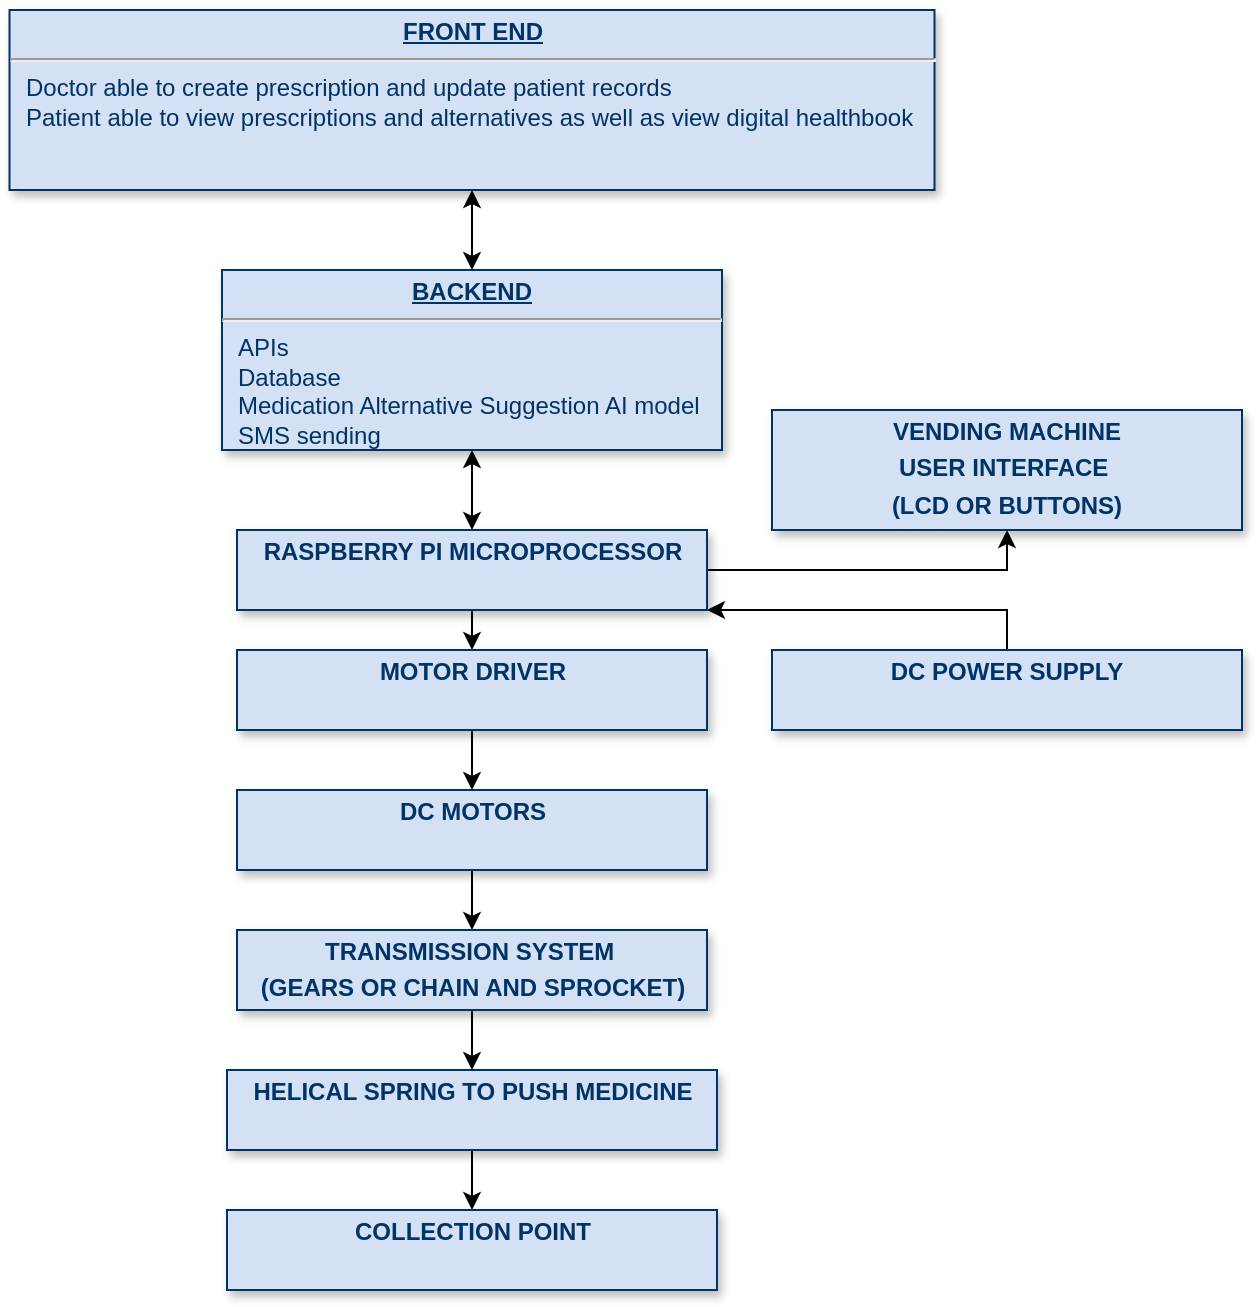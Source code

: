 <mxfile version="24.2.3" type="device">
  <diagram name="Page-1" id="efa7a0a1-bf9b-a30e-e6df-94a7791c09e9">
    <mxGraphModel dx="969" dy="530" grid="1" gridSize="10" guides="1" tooltips="1" connect="1" arrows="1" fold="1" page="1" pageScale="1" pageWidth="826" pageHeight="1169" background="none" math="0" shadow="0">
      <root>
        <mxCell id="0" />
        <mxCell id="1" parent="0" />
        <mxCell id="25" value="&lt;p style=&quot;margin: 0px; margin-top: 4px; text-align: center; text-decoration: underline;&quot;&gt;&lt;b&gt;BACKEND&lt;/b&gt;&lt;/p&gt;&lt;hr&gt;&lt;p style=&quot;margin: 0px; margin-left: 8px;&quot;&gt;APIs&lt;/p&gt;&lt;p style=&quot;margin: 0px; margin-left: 8px;&quot;&gt;Database&lt;/p&gt;&lt;p style=&quot;margin: 0px; margin-left: 8px;&quot;&gt;Medication Alternative Suggestion AI model&lt;/p&gt;&lt;p style=&quot;margin: 0px; margin-left: 8px;&quot;&gt;SMS sending&lt;/p&gt;&lt;p style=&quot;margin: 0px; margin-left: 8px;&quot;&gt;&lt;br&gt;&lt;/p&gt;" style="verticalAlign=top;align=left;overflow=fill;fontSize=12;fontFamily=Helvetica;html=1;strokeColor=#003366;shadow=1;fillColor=#D4E1F5;fontColor=#003366" parent="1" vertex="1">
          <mxGeometry x="305" y="630" width="250" height="90" as="geometry" />
        </mxCell>
        <mxCell id="2jEdtlAb8kNoGngFzu_8-121" style="edgeStyle=orthogonalEdgeStyle;rounded=0;orthogonalLoop=1;jettySize=auto;html=1;exitX=0.5;exitY=1;exitDx=0;exitDy=0;entryX=0.5;entryY=0;entryDx=0;entryDy=0;" edge="1" parent="1" source="2jEdtlAb8kNoGngFzu_8-117" target="2jEdtlAb8kNoGngFzu_8-120">
          <mxGeometry relative="1" as="geometry">
            <mxPoint x="424.571" y="490" as="targetPoint" />
          </mxGeometry>
        </mxCell>
        <mxCell id="2jEdtlAb8kNoGngFzu_8-128" style="edgeStyle=orthogonalEdgeStyle;rounded=0;orthogonalLoop=1;jettySize=auto;html=1;exitX=1;exitY=0.5;exitDx=0;exitDy=0;entryX=0.5;entryY=1;entryDx=0;entryDy=0;" edge="1" parent="1" source="2jEdtlAb8kNoGngFzu_8-117" target="2jEdtlAb8kNoGngFzu_8-127">
          <mxGeometry relative="1" as="geometry" />
        </mxCell>
        <mxCell id="2jEdtlAb8kNoGngFzu_8-152" style="edgeStyle=orthogonalEdgeStyle;rounded=0;orthogonalLoop=1;jettySize=auto;html=1;exitX=0.5;exitY=0;exitDx=0;exitDy=0;entryX=1;entryY=1;entryDx=0;entryDy=0;" edge="1" parent="1" source="2jEdtlAb8kNoGngFzu_8-143" target="2jEdtlAb8kNoGngFzu_8-117">
          <mxGeometry relative="1" as="geometry">
            <Array as="points">
              <mxPoint x="698" y="800" />
            </Array>
          </mxGeometry>
        </mxCell>
        <mxCell id="2jEdtlAb8kNoGngFzu_8-117" value="&lt;p style=&quot;margin: 4px 0px 0px; text-align: center;&quot;&gt;&lt;b&gt;RASPBERRY PI MICROPROCESSOR&lt;/b&gt;&lt;/p&gt;" style="verticalAlign=top;align=left;overflow=fill;fontSize=12;fontFamily=Helvetica;html=1;strokeColor=#003366;shadow=1;fillColor=#D4E1F5;fontColor=#003366" vertex="1" parent="1">
          <mxGeometry x="312.5" y="760" width="235" height="40" as="geometry" />
        </mxCell>
        <mxCell id="2jEdtlAb8kNoGngFzu_8-126" style="edgeStyle=orthogonalEdgeStyle;rounded=0;orthogonalLoop=1;jettySize=auto;html=1;exitX=0.5;exitY=1;exitDx=0;exitDy=0;entryX=0.5;entryY=0;entryDx=0;entryDy=0;" edge="1" parent="1" source="2jEdtlAb8kNoGngFzu_8-118" target="2jEdtlAb8kNoGngFzu_8-125">
          <mxGeometry relative="1" as="geometry" />
        </mxCell>
        <mxCell id="2jEdtlAb8kNoGngFzu_8-118" value="&lt;p style=&quot;margin: 4px 0px 0px; text-align: center;&quot;&gt;&lt;b style=&quot;&quot;&gt;HELICAL SPRING TO PUSH MEDICINE&lt;/b&gt;&lt;/p&gt;" style="verticalAlign=top;align=left;overflow=fill;fontSize=12;fontFamily=Helvetica;html=1;strokeColor=#003366;shadow=1;fillColor=#D4E1F5;fontColor=#003366" vertex="1" parent="1">
          <mxGeometry x="307.5" y="1030" width="245" height="40" as="geometry" />
        </mxCell>
        <mxCell id="2jEdtlAb8kNoGngFzu_8-122" style="edgeStyle=orthogonalEdgeStyle;rounded=0;orthogonalLoop=1;jettySize=auto;html=1;exitX=0.5;exitY=1;exitDx=0;exitDy=0;entryX=0.5;entryY=0;entryDx=0;entryDy=0;" edge="1" parent="1" source="2jEdtlAb8kNoGngFzu_8-120" target="2jEdtlAb8kNoGngFzu_8-123">
          <mxGeometry relative="1" as="geometry" />
        </mxCell>
        <mxCell id="2jEdtlAb8kNoGngFzu_8-120" value="&lt;p style=&quot;margin: 4px 0px 0px; text-align: center;&quot;&gt;&lt;b&gt;MOTOR DRIVER&lt;/b&gt;&lt;/p&gt;" style="verticalAlign=top;align=left;overflow=fill;fontSize=12;fontFamily=Helvetica;html=1;strokeColor=#003366;shadow=1;fillColor=#D4E1F5;fontColor=#003366" vertex="1" parent="1">
          <mxGeometry x="312.5" y="820" width="235" height="40" as="geometry" />
        </mxCell>
        <mxCell id="2jEdtlAb8kNoGngFzu_8-147" style="edgeStyle=orthogonalEdgeStyle;rounded=0;orthogonalLoop=1;jettySize=auto;html=1;exitX=0.5;exitY=1;exitDx=0;exitDy=0;entryX=0.5;entryY=0;entryDx=0;entryDy=0;" edge="1" parent="1" source="2jEdtlAb8kNoGngFzu_8-123" target="2jEdtlAb8kNoGngFzu_8-145">
          <mxGeometry relative="1" as="geometry" />
        </mxCell>
        <mxCell id="2jEdtlAb8kNoGngFzu_8-123" value="&lt;p style=&quot;margin: 4px 0px 0px; text-align: center;&quot;&gt;&lt;b&gt;DC MOTORS&lt;/b&gt;&lt;/p&gt;" style="verticalAlign=top;align=left;overflow=fill;fontSize=12;fontFamily=Helvetica;html=1;strokeColor=#003366;shadow=1;fillColor=#D4E1F5;fontColor=#003366" vertex="1" parent="1">
          <mxGeometry x="312.5" y="890" width="235" height="40" as="geometry" />
        </mxCell>
        <mxCell id="2jEdtlAb8kNoGngFzu_8-125" value="&lt;p style=&quot;margin: 4px 0px 0px; text-align: center;&quot;&gt;&lt;b style=&quot;&quot;&gt;COLLECTION POINT&lt;/b&gt;&lt;/p&gt;" style="verticalAlign=top;align=left;overflow=fill;fontSize=12;fontFamily=Helvetica;html=1;strokeColor=#003366;shadow=1;fillColor=#D4E1F5;fontColor=#003366" vertex="1" parent="1">
          <mxGeometry x="307.5" y="1100" width="245" height="40" as="geometry" />
        </mxCell>
        <mxCell id="2jEdtlAb8kNoGngFzu_8-127" value="&lt;p style=&quot;margin: 4px 0px 0px; text-align: center;&quot;&gt;&lt;b&gt;VENDING MACHINE&lt;/b&gt;&lt;/p&gt;&lt;p style=&quot;margin: 4px 0px 0px; text-align: center;&quot;&gt;&lt;b&gt;USER INTERFACE&amp;nbsp;&lt;/b&gt;&lt;/p&gt;&lt;p style=&quot;margin: 4px 0px 0px; text-align: center;&quot;&gt;&lt;b&gt;(LCD OR BUTTONS)&lt;/b&gt;&lt;/p&gt;" style="verticalAlign=top;align=left;overflow=fill;fontSize=12;fontFamily=Helvetica;html=1;strokeColor=#003366;shadow=1;fillColor=#D4E1F5;fontColor=#003366" vertex="1" parent="1">
          <mxGeometry x="580" y="700" width="235" height="60" as="geometry" />
        </mxCell>
        <mxCell id="2jEdtlAb8kNoGngFzu_8-132" value="&lt;p style=&quot;margin: 0px; margin-top: 4px; text-align: center; text-decoration: underline;&quot;&gt;&lt;b&gt;FRONT END&lt;/b&gt;&lt;/p&gt;&lt;hr&gt;&lt;p style=&quot;margin: 0px; margin-left: 8px;&quot;&gt;Doctor able to create prescription and update patient records&lt;/p&gt;&lt;p style=&quot;margin: 0px; margin-left: 8px;&quot;&gt;Patient able to view prescriptions and alternatives as well as view digital healthbook&lt;/p&gt;" style="verticalAlign=top;align=left;overflow=fill;fontSize=12;fontFamily=Helvetica;html=1;strokeColor=#003366;shadow=1;fillColor=#D4E1F5;fontColor=#003366" vertex="1" parent="1">
          <mxGeometry x="198.75" y="500" width="462.5" height="90" as="geometry" />
        </mxCell>
        <mxCell id="2jEdtlAb8kNoGngFzu_8-133" value="" style="endArrow=classic;startArrow=classic;html=1;rounded=0;entryX=0.5;entryY=1;entryDx=0;entryDy=0;exitX=0.5;exitY=0;exitDx=0;exitDy=0;" edge="1" parent="1" source="25" target="2jEdtlAb8kNoGngFzu_8-132">
          <mxGeometry width="50" height="50" relative="1" as="geometry">
            <mxPoint x="430" y="590" as="sourcePoint" />
            <mxPoint x="430" y="530" as="targetPoint" />
          </mxGeometry>
        </mxCell>
        <mxCell id="2jEdtlAb8kNoGngFzu_8-141" style="edgeStyle=orthogonalEdgeStyle;rounded=0;orthogonalLoop=1;jettySize=auto;html=1;exitX=0.5;exitY=1;exitDx=0;exitDy=0;entryX=0.5;entryY=0;entryDx=0;entryDy=0;" edge="1" parent="1" source="2jEdtlAb8kNoGngFzu_8-135">
          <mxGeometry relative="1" as="geometry">
            <mxPoint x="177.5" y="960" as="targetPoint" />
          </mxGeometry>
        </mxCell>
        <mxCell id="2jEdtlAb8kNoGngFzu_8-142" style="edgeStyle=orthogonalEdgeStyle;rounded=0;orthogonalLoop=1;jettySize=auto;html=1;exitX=0.5;exitY=1;exitDx=0;exitDy=0;entryX=0.5;entryY=0;entryDx=0;entryDy=0;" edge="1" parent="1" source="2jEdtlAb8kNoGngFzu_8-137">
          <mxGeometry relative="1" as="geometry">
            <mxPoint x="177.5" y="1020" as="targetPoint" />
          </mxGeometry>
        </mxCell>
        <mxCell id="2jEdtlAb8kNoGngFzu_8-140" style="edgeStyle=orthogonalEdgeStyle;rounded=0;orthogonalLoop=1;jettySize=auto;html=1;exitX=0.5;exitY=1;exitDx=0;exitDy=0;entryX=0.5;entryY=0;entryDx=0;entryDy=0;" edge="1" parent="1" source="2jEdtlAb8kNoGngFzu_8-139">
          <mxGeometry relative="1" as="geometry">
            <mxPoint x="177.5" y="890" as="targetPoint" />
          </mxGeometry>
        </mxCell>
        <mxCell id="2jEdtlAb8kNoGngFzu_8-143" value="&lt;p style=&quot;margin: 4px 0px 0px; text-align: center;&quot;&gt;&lt;b&gt;DC POWER SUPPLY&lt;/b&gt;&lt;/p&gt;" style="verticalAlign=top;align=left;overflow=fill;fontSize=12;fontFamily=Helvetica;html=1;strokeColor=#003366;shadow=1;fillColor=#D4E1F5;fontColor=#003366" vertex="1" parent="1">
          <mxGeometry x="580" y="820" width="235" height="40" as="geometry" />
        </mxCell>
        <mxCell id="2jEdtlAb8kNoGngFzu_8-148" style="edgeStyle=orthogonalEdgeStyle;rounded=0;orthogonalLoop=1;jettySize=auto;html=1;exitX=0.5;exitY=1;exitDx=0;exitDy=0;" edge="1" parent="1" source="2jEdtlAb8kNoGngFzu_8-145" target="2jEdtlAb8kNoGngFzu_8-118">
          <mxGeometry relative="1" as="geometry" />
        </mxCell>
        <mxCell id="2jEdtlAb8kNoGngFzu_8-145" value="&lt;p style=&quot;margin: 4px 0px 0px; text-align: center;&quot;&gt;&lt;b&gt;TRANSMISSION SYSTEM&amp;nbsp;&lt;/b&gt;&lt;/p&gt;&lt;p style=&quot;margin: 4px 0px 0px; text-align: center;&quot;&gt;&lt;b&gt;(GEARS OR CHAIN AND SPROCKET)&lt;/b&gt;&lt;/p&gt;" style="verticalAlign=top;align=left;overflow=fill;fontSize=12;fontFamily=Helvetica;html=1;strokeColor=#003366;shadow=1;fillColor=#D4E1F5;fontColor=#003366" vertex="1" parent="1">
          <mxGeometry x="312.5" y="960" width="235" height="40" as="geometry" />
        </mxCell>
        <mxCell id="2jEdtlAb8kNoGngFzu_8-151" value="" style="endArrow=classic;startArrow=classic;html=1;rounded=0;entryX=0.5;entryY=1;entryDx=0;entryDy=0;exitX=0.5;exitY=0;exitDx=0;exitDy=0;" edge="1" parent="1" source="2jEdtlAb8kNoGngFzu_8-117" target="25">
          <mxGeometry width="50" height="50" relative="1" as="geometry">
            <mxPoint x="816.5" y="950" as="sourcePoint" />
            <mxPoint x="430" y="730" as="targetPoint" />
            <Array as="points" />
          </mxGeometry>
        </mxCell>
      </root>
    </mxGraphModel>
  </diagram>
</mxfile>
